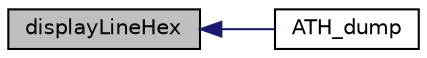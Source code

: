 digraph "displayLineHex"
{
  edge [fontname="Helvetica",fontsize="10",labelfontname="Helvetica",labelfontsize="10"];
  node [fontname="Helvetica",fontsize="10",shape=record];
  rankdir="LR";
  Node264 [label="displayLineHex",height=0.2,width=0.4,color="black", fillcolor="grey75", style="filled", fontcolor="black"];
  Node264 -> Node265 [dir="back",color="midnightblue",fontsize="10",style="solid",fontname="Helvetica"];
  Node265 [label="ATH_dump",height=0.2,width=0.4,color="black", fillcolor="white", style="filled",URL="$atlast_8h.html#a2ad12d2555007300089d9072e6de2abf"];
}
